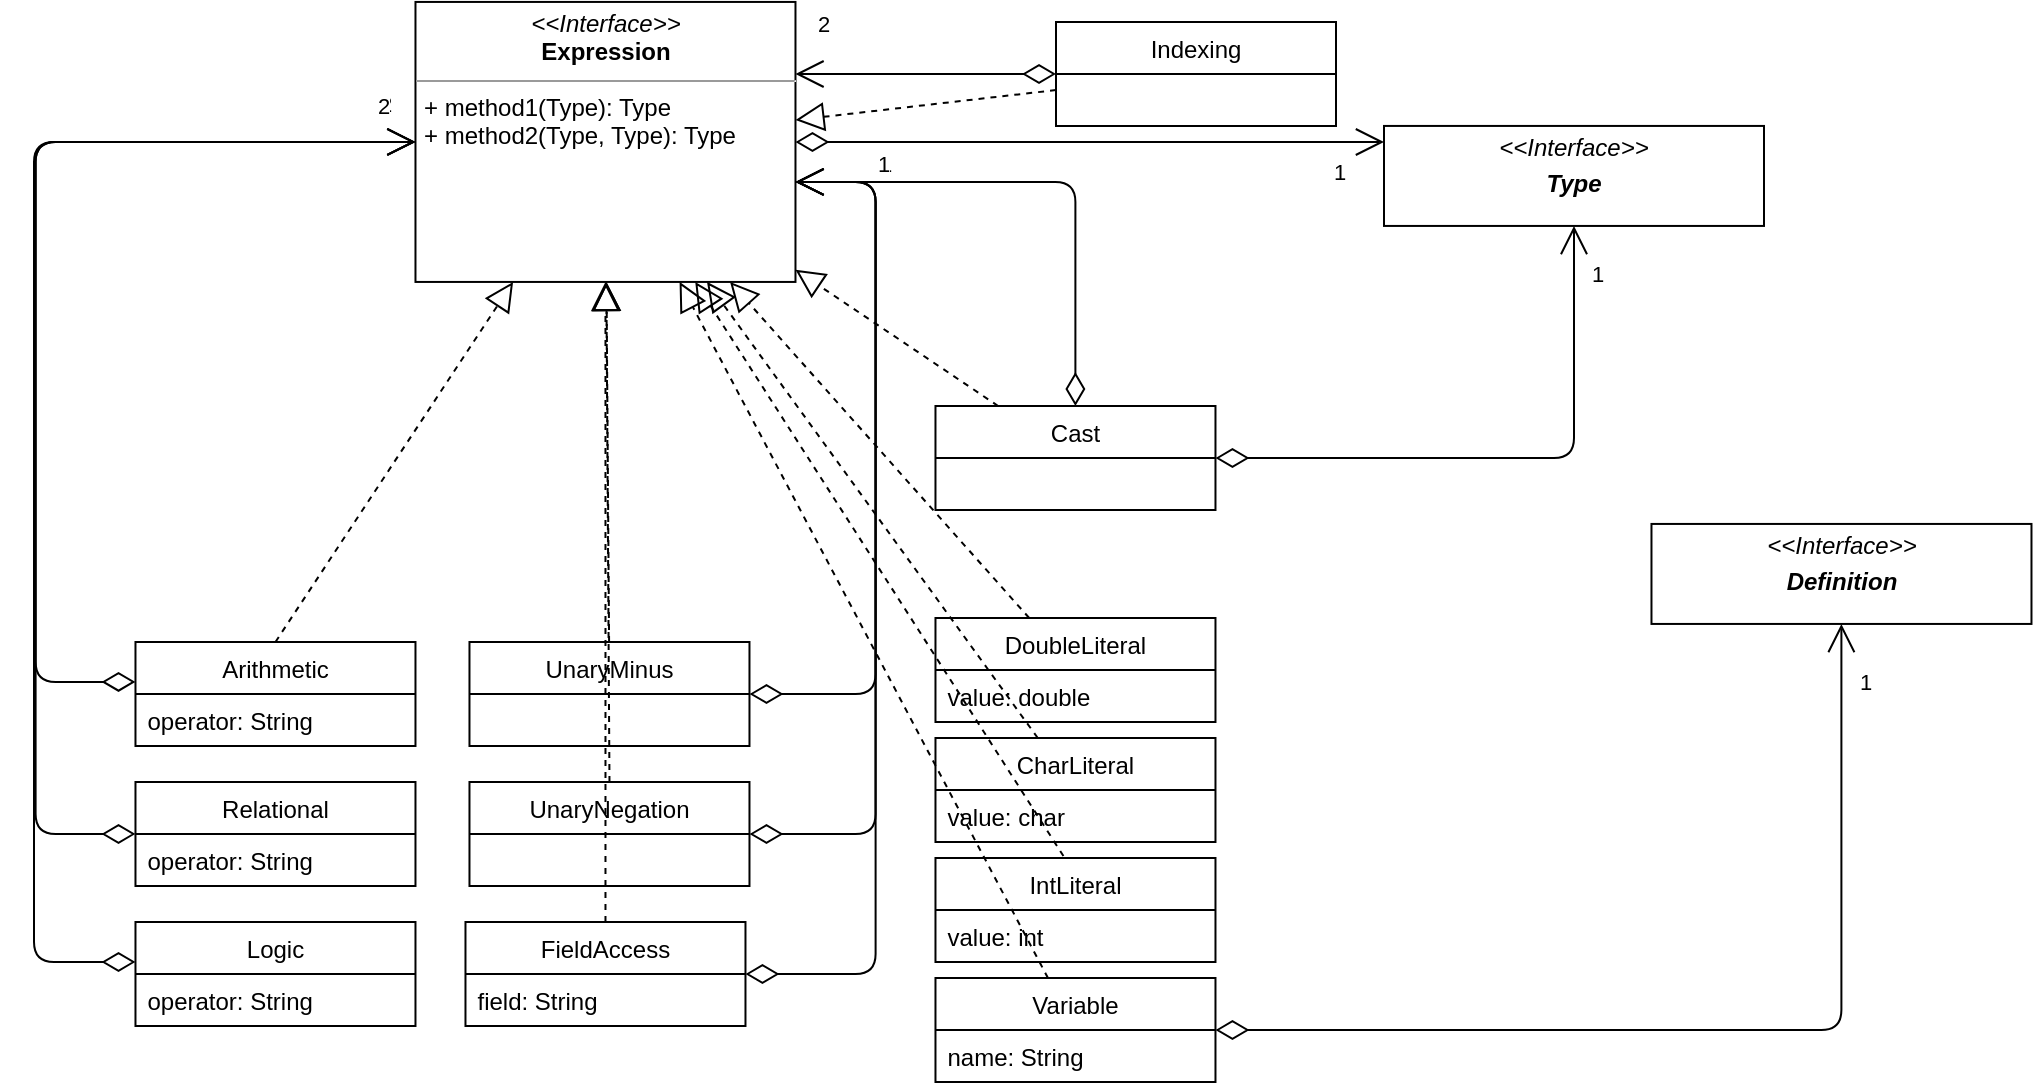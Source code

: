 <mxfile version="12.9.5" type="device" pages="4"><diagram id="1n73ayII2tJXYgmaQytN" name="Page-1"><mxGraphModel dx="1221" dy="-118" grid="0" gridSize="10" guides="1" tooltips="1" connect="1" arrows="1" fold="1" page="0" pageScale="1" pageWidth="827" pageHeight="1169" math="0" shadow="0"><root><mxCell id="0"/><mxCell id="1" parent="0"/><mxCell id="-1VvN_4X65KhrHWr05_3-26" value="Indexing" style="swimlane;fontStyle=0;childLayout=stackLayout;horizontal=1;startSize=26;fillColor=none;horizontalStack=0;resizeParent=1;resizeParentMax=0;resizeLast=0;collapsible=1;marginBottom=0;" vertex="1" parent="1"><mxGeometry x="661.0" y="811.971" width="140" height="52" as="geometry"><mxRectangle x="120" y="100" width="90" height="26" as="alternateBounds"/></mxGeometry></mxCell><mxCell id="-1VvN_4X65KhrHWr05_3-13" value="Cast" style="swimlane;fontStyle=0;childLayout=stackLayout;horizontal=1;startSize=26;fillColor=none;horizontalStack=0;resizeParent=1;resizeParentMax=0;resizeLast=0;collapsible=1;marginBottom=0;" vertex="1" parent="1"><mxGeometry x="600.74" y="1004.001" width="140" height="52" as="geometry"><mxRectangle x="120" y="100" width="90" height="26" as="alternateBounds"/></mxGeometry></mxCell><mxCell id="-1VvN_4X65KhrHWr05_3-20" value="DoubleLiteral" style="swimlane;fontStyle=0;childLayout=stackLayout;horizontal=1;startSize=26;fillColor=none;horizontalStack=0;resizeParent=1;resizeParentMax=0;resizeLast=0;collapsible=1;marginBottom=0;" vertex="1" parent="1"><mxGeometry x="600.74" y="1110.001" width="140" height="52" as="geometry"/></mxCell><mxCell id="-1VvN_4X65KhrHWr05_3-21" value="value: double" style="text;strokeColor=none;fillColor=none;align=left;verticalAlign=top;spacingLeft=4;spacingRight=4;overflow=hidden;rotatable=0;points=[[0,0.5],[1,0.5]];portConstraint=eastwest;" vertex="1" parent="-1VvN_4X65KhrHWr05_3-20"><mxGeometry y="26" width="140" height="26" as="geometry"/></mxCell><mxCell id="uqveRSak0AedfDA8oSYe-1" value="Logic" style="swimlane;fontStyle=0;childLayout=stackLayout;horizontal=1;startSize=26;fillColor=none;horizontalStack=0;resizeParent=1;resizeParentMax=0;resizeLast=0;collapsible=1;marginBottom=0;" vertex="1" parent="1"><mxGeometry x="200.74" y="1261.971" width="140" height="52" as="geometry"/></mxCell><mxCell id="uqveRSak0AedfDA8oSYe-2" value="operator: String" style="text;strokeColor=none;fillColor=none;align=left;verticalAlign=top;spacingLeft=4;spacingRight=4;overflow=hidden;rotatable=0;points=[[0,0.5],[1,0.5]];portConstraint=eastwest;" vertex="1" parent="uqveRSak0AedfDA8oSYe-1"><mxGeometry y="26" width="140" height="26" as="geometry"/></mxCell><mxCell id="-1VvN_4X65KhrHWr05_3-18" value="CharLiteral" style="swimlane;fontStyle=0;childLayout=stackLayout;horizontal=1;startSize=26;fillColor=none;horizontalStack=0;resizeParent=1;resizeParentMax=0;resizeLast=0;collapsible=1;marginBottom=0;" vertex="1" parent="1"><mxGeometry x="600.74" y="1170.001" width="140" height="52" as="geometry"/></mxCell><mxCell id="-1VvN_4X65KhrHWr05_3-19" value="value: char" style="text;strokeColor=none;fillColor=none;align=left;verticalAlign=top;spacingLeft=4;spacingRight=4;overflow=hidden;rotatable=0;points=[[0,0.5],[1,0.5]];portConstraint=eastwest;" vertex="1" parent="-1VvN_4X65KhrHWr05_3-18"><mxGeometry y="26" width="140" height="26" as="geometry"/></mxCell><mxCell id="-1VvN_4X65KhrHWr05_3-4" value="Variable" style="swimlane;fontStyle=0;childLayout=stackLayout;horizontal=1;startSize=26;fillColor=none;horizontalStack=0;resizeParent=1;resizeParentMax=0;resizeLast=0;collapsible=1;marginBottom=0;" vertex="1" parent="1"><mxGeometry x="600.74" y="1290.001" width="140" height="52" as="geometry"/></mxCell><mxCell id="-1VvN_4X65KhrHWr05_3-5" value="name: String" style="text;strokeColor=none;fillColor=none;align=left;verticalAlign=top;spacingLeft=4;spacingRight=4;overflow=hidden;rotatable=0;points=[[0,0.5],[1,0.5]];portConstraint=eastwest;" vertex="1" parent="-1VvN_4X65KhrHWr05_3-4"><mxGeometry y="26" width="140" height="26" as="geometry"/></mxCell><mxCell id="-1VvN_4X65KhrHWr05_3-2" value="IntLiteral" style="swimlane;fontStyle=0;childLayout=stackLayout;horizontal=1;startSize=26;fillColor=none;horizontalStack=0;resizeParent=1;resizeParentMax=0;resizeLast=0;collapsible=1;marginBottom=0;" vertex="1" parent="1"><mxGeometry x="600.74" y="1230.001" width="140" height="52" as="geometry"/></mxCell><mxCell id="-1VvN_4X65KhrHWr05_3-3" value="value: int" style="text;strokeColor=none;fillColor=none;align=left;verticalAlign=top;spacingLeft=4;spacingRight=4;overflow=hidden;rotatable=0;points=[[0,0.5],[1,0.5]];portConstraint=eastwest;" vertex="1" parent="-1VvN_4X65KhrHWr05_3-2"><mxGeometry y="26" width="140" height="26" as="geometry"/></mxCell><mxCell id="-1VvN_4X65KhrHWr05_3-1" value="UnaryMinus" style="swimlane;fontStyle=0;childLayout=stackLayout;horizontal=1;startSize=26;fillColor=none;horizontalStack=0;resizeParent=1;resizeParentMax=0;resizeLast=0;collapsible=1;marginBottom=0;" vertex="1" parent="1"><mxGeometry x="367.74" y="1121.971" width="140" height="52" as="geometry"><mxRectangle x="120" y="100" width="90" height="26" as="alternateBounds"/></mxGeometry></mxCell><mxCell id="-1VvN_4X65KhrHWr05_3-6" value="Arithmetic" style="swimlane;fontStyle=0;childLayout=stackLayout;horizontal=1;startSize=26;fillColor=none;horizontalStack=0;resizeParent=1;resizeParentMax=0;resizeLast=0;collapsible=1;marginBottom=0;" vertex="1" parent="1"><mxGeometry x="200.74" y="1121.971" width="140" height="52" as="geometry"/></mxCell><mxCell id="-1VvN_4X65KhrHWr05_3-7" value="operator: String" style="text;strokeColor=none;fillColor=none;align=left;verticalAlign=top;spacingLeft=4;spacingRight=4;overflow=hidden;rotatable=0;points=[[0,0.5],[1,0.5]];portConstraint=eastwest;" vertex="1" parent="-1VvN_4X65KhrHWr05_3-6"><mxGeometry y="26" width="140" height="26" as="geometry"/></mxCell><mxCell id="-1VvN_4X65KhrHWr05_3-8" value="&lt;p style=&quot;margin: 0px ; margin-top: 4px ; text-align: center&quot;&gt;&lt;i&gt;&amp;lt;&amp;lt;Interface&amp;gt;&amp;gt;&lt;/i&gt;&lt;br&gt;&lt;b&gt;Expression&lt;/b&gt;&lt;/p&gt;&lt;hr size=&quot;1&quot;&gt;&lt;p style=&quot;margin: 0px ; margin-left: 4px&quot;&gt;+ method1(Type): Type&lt;br&gt;+ method2(Type, Type): Type&lt;/p&gt;" style="verticalAlign=top;align=left;overflow=fill;fontSize=12;fontFamily=Helvetica;html=1;" vertex="1" parent="1"><mxGeometry x="340.74" y="801.971" width="190" height="140" as="geometry"/></mxCell><mxCell id="-1VvN_4X65KhrHWr05_3-9" value="" style="endArrow=block;dashed=1;endFill=0;endSize=12;html=1;exitX=0.5;exitY=0;exitDx=0;exitDy=0;" edge="1" parent="1" source="-1VvN_4X65KhrHWr05_3-6" target="-1VvN_4X65KhrHWr05_3-8"><mxGeometry width="160" relative="1" as="geometry"><mxPoint x="340.74" y="1231.971" as="sourcePoint"/><mxPoint x="500.74" y="1231.971" as="targetPoint"/></mxGeometry></mxCell><mxCell id="-1VvN_4X65KhrHWr05_3-10" value="" style="endArrow=block;dashed=1;endFill=0;endSize=12;html=1;exitX=0.457;exitY=-0.019;exitDx=0;exitDy=0;exitPerimeter=0;" edge="1" parent="1" source="-1VvN_4X65KhrHWr05_3-2" target="-1VvN_4X65KhrHWr05_3-8"><mxGeometry width="160" relative="1" as="geometry"><mxPoint x="760.74" y="1023.121" as="sourcePoint"/><mxPoint x="619.604" y="1073.971" as="targetPoint"/></mxGeometry></mxCell><mxCell id="-1VvN_4X65KhrHWr05_3-11" value="" style="endArrow=block;dashed=1;endFill=0;endSize=12;html=1;" edge="1" parent="1" source="-1VvN_4X65KhrHWr05_3-4" target="-1VvN_4X65KhrHWr05_3-8"><mxGeometry width="160" relative="1" as="geometry"><mxPoint x="370.74" y="1321.971" as="sourcePoint"/><mxPoint x="629.604" y="1083.971" as="targetPoint"/></mxGeometry></mxCell><mxCell id="-1VvN_4X65KhrHWr05_3-12" value="" style="endArrow=block;dashed=1;endFill=0;endSize=12;html=1;" edge="1" parent="1" source="-1VvN_4X65KhrHWr05_3-1" target="-1VvN_4X65KhrHWr05_3-8"><mxGeometry width="160" relative="1" as="geometry"><mxPoint x="720.74" y="1161.971" as="sourcePoint"/><mxPoint x="639.604" y="1093.971" as="targetPoint"/></mxGeometry></mxCell><mxCell id="-1VvN_4X65KhrHWr05_3-14" value="UnaryNegation" style="swimlane;fontStyle=0;childLayout=stackLayout;horizontal=1;startSize=26;fillColor=none;horizontalStack=0;resizeParent=1;resizeParentMax=0;resizeLast=0;collapsible=1;marginBottom=0;" vertex="1" parent="1"><mxGeometry x="367.74" y="1191.971" width="140" height="52" as="geometry"><mxRectangle x="120" y="100" width="90" height="26" as="alternateBounds"/></mxGeometry></mxCell><mxCell id="-1VvN_4X65KhrHWr05_3-15" value="" style="endArrow=block;dashed=1;endFill=0;endSize=12;html=1;exitX=0.5;exitY=0;exitDx=0;exitDy=0;" edge="1" parent="1" source="-1VvN_4X65KhrHWr05_3-14" target="-1VvN_4X65KhrHWr05_3-8"><mxGeometry width="160" relative="1" as="geometry"><mxPoint x="446.61" y="1131.971" as="sourcePoint"/><mxPoint x="438.783" y="951.971" as="targetPoint"/></mxGeometry></mxCell><mxCell id="-1VvN_4X65KhrHWr05_3-16" value="&lt;p style=&quot;margin: 0px ; margin-top: 4px ; text-align: center&quot;&gt;&lt;i&gt;&amp;lt;&amp;lt;Interface&amp;gt;&amp;gt;&lt;/i&gt;&lt;/p&gt;&lt;p style=&quot;margin: 0px ; margin-top: 4px ; text-align: center&quot;&gt;&lt;i&gt;&lt;b&gt;Type&lt;/b&gt;&lt;/i&gt;&lt;br&gt;&lt;/p&gt;&lt;p style=&quot;margin: 0px ; margin-left: 4px&quot;&gt;&lt;/p&gt;" style="verticalAlign=top;align=left;overflow=fill;fontSize=12;fontFamily=Helvetica;html=1;" vertex="1" parent="1"><mxGeometry x="825.0" y="863.971" width="190" height="50" as="geometry"/></mxCell><mxCell id="-1VvN_4X65KhrHWr05_3-17" value="" style="endArrow=block;dashed=1;endFill=0;endSize=12;html=1;" edge="1" parent="1" source="-1VvN_4X65KhrHWr05_3-13" target="-1VvN_4X65KhrHWr05_3-8"><mxGeometry width="160" relative="1" as="geometry"><mxPoint x="657.66" y="1131.971" as="sourcePoint"/><mxPoint x="497.878" y="951.971" as="targetPoint"/></mxGeometry></mxCell><mxCell id="-1VvN_4X65KhrHWr05_3-22" value="" style="endArrow=block;dashed=1;endFill=0;endSize=12;html=1;" edge="1" parent="1" source="-1VvN_4X65KhrHWr05_3-20" target="-1VvN_4X65KhrHWr05_3-8"><mxGeometry width="160" relative="1" as="geometry"><mxPoint x="722.92" y="931.473" as="sourcePoint"/><mxPoint x="578.742" y="812.461" as="targetPoint"/></mxGeometry></mxCell><mxCell id="-1VvN_4X65KhrHWr05_3-23" value="" style="endArrow=block;dashed=1;endFill=0;endSize=12;html=1;" edge="1" parent="1" source="-1VvN_4X65KhrHWr05_3-18" target="-1VvN_4X65KhrHWr05_3-8"><mxGeometry width="160" relative="1" as="geometry"><mxPoint x="684.72" y="1080.983" as="sourcePoint"/><mxPoint x="540.542" y="961.971" as="targetPoint"/></mxGeometry></mxCell><mxCell id="-1VvN_4X65KhrHWr05_3-24" value="Relational" style="swimlane;fontStyle=0;childLayout=stackLayout;horizontal=1;startSize=26;fillColor=none;horizontalStack=0;resizeParent=1;resizeParentMax=0;resizeLast=0;collapsible=1;marginBottom=0;" vertex="1" parent="1"><mxGeometry x="200.74" y="1191.971" width="140" height="52" as="geometry"/></mxCell><mxCell id="-1VvN_4X65KhrHWr05_3-25" value="operator: String" style="text;strokeColor=none;fillColor=none;align=left;verticalAlign=top;spacingLeft=4;spacingRight=4;overflow=hidden;rotatable=0;points=[[0,0.5],[1,0.5]];portConstraint=eastwest;" vertex="1" parent="-1VvN_4X65KhrHWr05_3-24"><mxGeometry y="26" width="140" height="26" as="geometry"/></mxCell><mxCell id="-1VvN_4X65KhrHWr05_3-27" value="" style="endArrow=block;dashed=1;endFill=0;endSize=12;html=1;" edge="1" parent="1" source="-1VvN_4X65KhrHWr05_3-26" target="-1VvN_4X65KhrHWr05_3-8"><mxGeometry width="160" relative="1" as="geometry"><mxPoint x="617.094" y="951.971" as="sourcePoint"/><mxPoint x="540.74" y="920.78" as="targetPoint"/></mxGeometry></mxCell><mxCell id="-1VvN_4X65KhrHWr05_3-28" value="FieldAccess" style="swimlane;fontStyle=0;childLayout=stackLayout;horizontal=1;startSize=26;fillColor=none;horizontalStack=0;resizeParent=1;resizeParentMax=0;resizeLast=0;collapsible=1;marginBottom=0;" vertex="1" parent="1"><mxGeometry x="365.74" y="1261.971" width="140" height="52" as="geometry"><mxRectangle x="120" y="100" width="90" height="26" as="alternateBounds"/></mxGeometry></mxCell><mxCell id="-1VvN_4X65KhrHWr05_3-29" value="field: String" style="text;strokeColor=none;fillColor=none;align=left;verticalAlign=top;spacingLeft=4;spacingRight=4;overflow=hidden;rotatable=0;points=[[0,0.5],[1,0.5]];portConstraint=eastwest;" vertex="1" parent="-1VvN_4X65KhrHWr05_3-28"><mxGeometry y="26" width="140" height="26" as="geometry"/></mxCell><mxCell id="-1VvN_4X65KhrHWr05_3-30" value="" style="endArrow=block;dashed=1;endFill=0;endSize=12;html=1;" edge="1" parent="1" source="-1VvN_4X65KhrHWr05_3-28" target="-1VvN_4X65KhrHWr05_3-8"><mxGeometry width="160" relative="1" as="geometry"><mxPoint x="447.74" y="1201.971" as="sourcePoint"/><mxPoint x="446.177" y="951.971" as="targetPoint"/></mxGeometry></mxCell><mxCell id="-1VvN_4X65KhrHWr05_3-31" value="1" style="endArrow=open;html=1;endSize=12;startArrow=diamondThin;startSize=14;startFill=0;edgeStyle=orthogonalEdgeStyle;align=left;verticalAlign=bottom;" edge="1" parent="1" source="-1VvN_4X65KhrHWr05_3-13" target="-1VvN_4X65KhrHWr05_3-16"><mxGeometry x="0.776" y="-7" relative="1" as="geometry"><mxPoint x="783.74" y="1447.471" as="sourcePoint"/><mxPoint x="943.74" y="1447.471" as="targetPoint"/><mxPoint as="offset"/></mxGeometry></mxCell><mxCell id="-1VvN_4X65KhrHWr05_3-32" value="2" style="endArrow=open;html=1;endSize=12;startArrow=diamondThin;startSize=14;startFill=0;edgeStyle=orthogonalEdgeStyle;align=left;verticalAlign=bottom;" edge="1" parent="1" source="-1VvN_4X65KhrHWr05_3-24" target="-1VvN_4X65KhrHWr05_3-8"><mxGeometry x="0.932" y="10" relative="1" as="geometry"><mxPoint x="180.8" y="1351.971" as="sourcePoint"/><mxPoint x="340.8" y="1351.971" as="targetPoint"/><mxPoint as="offset"/><Array as="points"><mxPoint x="150.8" y="1217.971"/><mxPoint x="150.8" y="871.971"/></Array></mxGeometry></mxCell><mxCell id="-1VvN_4X65KhrHWr05_3-33" value="2" style="endArrow=open;html=1;endSize=12;startArrow=diamondThin;startSize=14;startFill=0;edgeStyle=orthogonalEdgeStyle;align=left;verticalAlign=bottom;" edge="1" parent="1" source="-1VvN_4X65KhrHWr05_3-6" target="-1VvN_4X65KhrHWr05_3-8"><mxGeometry x="0.919" y="10" relative="1" as="geometry"><mxPoint x="210.74" y="1227.971" as="sourcePoint"/><mxPoint x="350.74" y="881.971" as="targetPoint"/><mxPoint as="offset"/><Array as="points"><mxPoint x="150.8" y="1141.971"/><mxPoint x="150.8" y="871.971"/></Array></mxGeometry></mxCell><mxCell id="-1VvN_4X65KhrHWr05_3-34" value="1" style="endArrow=open;html=1;endSize=12;startArrow=diamondThin;startSize=14;startFill=0;edgeStyle=orthogonalEdgeStyle;align=left;verticalAlign=bottom;" edge="1" parent="1" source="-1VvN_4X65KhrHWr05_3-1" target="-1VvN_4X65KhrHWr05_3-8"><mxGeometry x="0.777" relative="1" as="geometry"><mxPoint x="180.8" y="1351.971" as="sourcePoint"/><mxPoint x="340.8" y="1351.971" as="targetPoint"/><mxPoint as="offset"/><Array as="points"><mxPoint x="570.8" y="1147.971"/><mxPoint x="570.8" y="891.971"/></Array></mxGeometry></mxCell><mxCell id="-1VvN_4X65KhrHWr05_3-35" value="1" style="endArrow=open;html=1;endSize=12;startArrow=diamondThin;startSize=14;startFill=0;edgeStyle=orthogonalEdgeStyle;align=left;verticalAlign=bottom;" edge="1" parent="1" source="-1VvN_4X65KhrHWr05_3-14" target="-1VvN_4X65KhrHWr05_3-8"><mxGeometry x="0.813" relative="1" as="geometry"><mxPoint x="517.74" y="1157.971" as="sourcePoint"/><mxPoint x="540.74" y="901.971" as="targetPoint"/><mxPoint as="offset"/><Array as="points"><mxPoint x="570.8" y="1217.971"/><mxPoint x="570.8" y="891.971"/></Array></mxGeometry></mxCell><mxCell id="-1VvN_4X65KhrHWr05_3-36" value="1" style="endArrow=open;html=1;endSize=12;startArrow=diamondThin;startSize=14;startFill=0;edgeStyle=orthogonalEdgeStyle;align=left;verticalAlign=bottom;" edge="1" parent="1" source="-1VvN_4X65KhrHWr05_3-28" target="-1VvN_4X65KhrHWr05_3-8"><mxGeometry x="0.84" relative="1" as="geometry"><mxPoint x="517.74" y="1227.971" as="sourcePoint"/><mxPoint x="540.74" y="901.971" as="targetPoint"/><mxPoint as="offset"/><Array as="points"><mxPoint x="570.8" y="1287.971"/><mxPoint x="570.8" y="891.971"/></Array></mxGeometry></mxCell><mxCell id="-1VvN_4X65KhrHWr05_3-37" value="2" style="endArrow=open;html=1;endSize=12;startArrow=diamondThin;startSize=14;startFill=0;edgeStyle=orthogonalEdgeStyle;align=left;verticalAlign=bottom;" edge="1" parent="1" source="-1VvN_4X65KhrHWr05_3-26" target="-1VvN_4X65KhrHWr05_3-8"><mxGeometry x="0.866" y="-16" relative="1" as="geometry"><mxPoint x="240.8" y="1311.971" as="sourcePoint"/><mxPoint x="340.8" y="1351.971" as="targetPoint"/><mxPoint as="offset"/><Array as="points"><mxPoint x="570.8" y="837.971"/><mxPoint x="570.8" y="837.971"/></Array></mxGeometry></mxCell><mxCell id="-1VvN_4X65KhrHWr05_3-38" value="1" style="endArrow=open;html=1;endSize=12;startArrow=diamondThin;startSize=14;startFill=0;edgeStyle=orthogonalEdgeStyle;align=left;verticalAlign=bottom;" edge="1" parent="1" source="-1VvN_4X65KhrHWr05_3-13" target="-1VvN_4X65KhrHWr05_3-8"><mxGeometry x="0.688" relative="1" as="geometry"><mxPoint x="515.74" y="1297.971" as="sourcePoint"/><mxPoint x="540.74" y="901.971" as="targetPoint"/><mxPoint as="offset"/><Array as="points"><mxPoint x="671" y="892"/></Array></mxGeometry></mxCell><mxCell id="-1VvN_4X65KhrHWr05_3-39" value="&lt;p style=&quot;margin: 0px ; margin-top: 4px ; text-align: center&quot;&gt;&lt;i&gt;&amp;lt;&amp;lt;Interface&amp;gt;&amp;gt;&lt;/i&gt;&lt;/p&gt;&lt;p style=&quot;margin: 0px ; margin-top: 4px ; text-align: center&quot;&gt;&lt;i&gt;&lt;b&gt;Definition&lt;/b&gt;&lt;/i&gt;&lt;br&gt;&lt;/p&gt;&lt;p style=&quot;margin: 0px ; margin-left: 4px&quot;&gt;&lt;/p&gt;" style="verticalAlign=top;align=left;overflow=fill;fontSize=12;fontFamily=Helvetica;html=1;" vertex="1" parent="1"><mxGeometry x="958.74" y="1062.971" width="190" height="50" as="geometry"/></mxCell><mxCell id="-1VvN_4X65KhrHWr05_3-40" value="1" style="endArrow=open;html=1;endSize=12;startArrow=diamondThin;startSize=14;startFill=0;edgeStyle=orthogonalEdgeStyle;align=left;verticalAlign=bottom;" edge="1" parent="1" source="-1VvN_4X65KhrHWr05_3-4" target="-1VvN_4X65KhrHWr05_3-39"><mxGeometry x="0.799" y="16" relative="1" as="geometry"><mxPoint x="778.74" y="1177.971" as="sourcePoint"/><mxPoint x="901.7" y="1121.971" as="targetPoint"/><mxPoint x="23" y="-14" as="offset"/></mxGeometry></mxCell><mxCell id="ZIFptjgZTPRFP2kNOqHQ-1" value="1" style="endArrow=open;html=1;endSize=12;startArrow=diamondThin;startSize=14;startFill=0;edgeStyle=orthogonalEdgeStyle;align=left;verticalAlign=bottom;" edge="1" parent="1" source="-1VvN_4X65KhrHWr05_3-8" target="-1VvN_4X65KhrHWr05_3-16"><mxGeometry x="0.817" y="-24" relative="1" as="geometry"><mxPoint x="600.74" y="968" as="sourcePoint"/><mxPoint x="792.059" y="875.001" as="targetPoint"/><mxPoint as="offset"/><Array as="points"><mxPoint x="709" y="872"/><mxPoint x="709" y="872"/></Array></mxGeometry></mxCell><mxCell id="uqveRSak0AedfDA8oSYe-3" value="2" style="endArrow=open;html=1;endSize=12;startArrow=diamondThin;startSize=14;startFill=0;edgeStyle=orthogonalEdgeStyle;align=left;verticalAlign=bottom;" edge="1" parent="1" source="uqveRSak0AedfDA8oSYe-1" target="-1VvN_4X65KhrHWr05_3-8"><mxGeometry x="0.936" y="9" relative="1" as="geometry"><mxPoint x="176.98" y="1282" as="sourcePoint"/><mxPoint x="316.98" y="936" as="targetPoint"/><mxPoint as="offset"/><Array as="points"><mxPoint x="150" y="1282"/><mxPoint x="150" y="872"/></Array></mxGeometry></mxCell></root></mxGraphModel></diagram><diagram name="Page-2" id="aX8_p6S-4vf0xTtyt8qS"><mxGraphModel dx="1483" dy="829" grid="0" gridSize="10" guides="1" tooltips="1" connect="1" arrows="1" fold="1" page="0" pageScale="1" pageWidth="827" pageHeight="1169" math="0" shadow="0"><root><mxCell id="PjNAHWErL7BD7QIuxWwd-0"/><mxCell id="PjNAHWErL7BD7QIuxWwd-1" parent="PjNAHWErL7BD7QIuxWwd-0"/><mxCell id="PjNAHWErL7BD7QIuxWwd-2" value="Program" style="swimlane;fontStyle=0;childLayout=stackLayout;horizontal=1;startSize=26;fillColor=none;horizontalStack=0;resizeParent=1;resizeParentMax=0;resizeLast=0;collapsible=1;marginBottom=0;" parent="PjNAHWErL7BD7QIuxWwd-1" vertex="1"><mxGeometry x="280" y="190" width="140" height="52" as="geometry"/></mxCell><mxCell id="PjNAHWErL7BD7QIuxWwd-3" value="&lt;p style=&quot;margin: 0px ; margin-top: 4px ; text-align: center&quot;&gt;&lt;i&gt;&amp;lt;&amp;lt;Interface&amp;gt;&amp;gt;&lt;/i&gt;&lt;br&gt;&lt;b&gt;ASTNode&lt;/b&gt;&lt;/p&gt;&lt;hr size=&quot;1&quot;&gt;&lt;p style=&quot;margin: 0px ; margin-left: 4px&quot;&gt;getLine(): int&lt;br&gt;getColumn(): int&lt;/p&gt;" style="verticalAlign=top;align=left;overflow=fill;fontSize=12;fontFamily=Helvetica;html=1;" parent="PjNAHWErL7BD7QIuxWwd-1" vertex="1"><mxGeometry x="80" y="10" width="190" height="80" as="geometry"/></mxCell><mxCell id="PjNAHWErL7BD7QIuxWwd-4" value="" style="endArrow=block;endSize=16;endFill=0;html=1;exitX=0.5;exitY=0;exitDx=0;exitDy=0;entryX=1;entryY=0.5;entryDx=0;entryDy=0;" parent="PjNAHWErL7BD7QIuxWwd-1" source="PjNAHWErL7BD7QIuxWwd-2" target="PjNAHWErL7BD7QIuxWwd-3" edge="1"><mxGeometry x="0.258" y="-92" width="160" relative="1" as="geometry"><mxPoint x="360" y="50" as="sourcePoint"/><mxPoint x="520" y="50" as="targetPoint"/><Array as="points"><mxPoint x="350" y="50"/></Array><mxPoint as="offset"/></mxGeometry></mxCell><mxCell id="PjNAHWErL7BD7QIuxWwd-5" value="&lt;p style=&quot;margin: 0px ; margin-top: 4px ; text-align: center&quot;&gt;&lt;i&gt;&amp;lt;&amp;lt;Interface&amp;gt;&amp;gt;&lt;/i&gt;&lt;br&gt;&lt;b&gt;Definition&lt;/b&gt;&lt;/p&gt;&lt;p style=&quot;margin: 4px 0px 0px&quot;&gt;&lt;span&gt;&lt;br&gt;&lt;/span&gt;&lt;/p&gt;&lt;p style=&quot;margin: 4px 0px 0px&quot;&gt;&lt;span&gt;&amp;nbsp;+&amp;nbsp;&lt;/span&gt;getName(): String&lt;br&gt;&lt;/p&gt;&amp;nbsp;+ getScope(): int" style="verticalAlign=top;align=left;overflow=fill;fontSize=12;fontFamily=Helvetica;html=1;" parent="PjNAHWErL7BD7QIuxWwd-1" vertex="1"><mxGeometry x="510" y="50" width="190" height="100" as="geometry"/></mxCell><mxCell id="PjNAHWErL7BD7QIuxWwd-6" value="" style="endArrow=block;endSize=16;endFill=0;html=1;exitX=0.5;exitY=0;exitDx=0;exitDy=0;" parent="PjNAHWErL7BD7QIuxWwd-1" source="PjNAHWErL7BD7QIuxWwd-5" edge="1"><mxGeometry x="0.258" y="-92" width="160" relative="1" as="geometry"><mxPoint x="460" y="94" as="sourcePoint"/><mxPoint x="270" y="50" as="targetPoint"/><Array as="points"/><mxPoint as="offset"/></mxGeometry></mxCell><mxCell id="PjNAHWErL7BD7QIuxWwd-7" value="VarDefinition" style="swimlane;fontStyle=0;childLayout=stackLayout;horizontal=1;startSize=26;fillColor=none;horizontalStack=0;resizeParent=1;resizeParentMax=0;resizeLast=0;collapsible=1;marginBottom=0;" parent="PjNAHWErL7BD7QIuxWwd-1" vertex="1"><mxGeometry x="450" y="500" width="140" height="44" as="geometry"/></mxCell><mxCell id="rOxXQnpWucArHZHIF2mF-0" value="&lt;span style=&quot;text-align: left&quot;&gt;offset: int&lt;/span&gt;" style="text;html=1;align=center;verticalAlign=middle;resizable=0;points=[];autosize=1;" vertex="1" parent="PjNAHWErL7BD7QIuxWwd-7"><mxGeometry y="26" width="140" height="18" as="geometry"/></mxCell><mxCell id="PjNAHWErL7BD7QIuxWwd-8" value="FuncDefinition" style="swimlane;fontStyle=0;childLayout=stackLayout;horizontal=1;startSize=26;fillColor=none;horizontalStack=0;resizeParent=1;resizeParentMax=0;resizeLast=0;collapsible=1;marginBottom=0;" parent="PjNAHWErL7BD7QIuxWwd-1" vertex="1"><mxGeometry x="810" y="390" width="140" height="52" as="geometry"/></mxCell><mxCell id="PjNAHWErL7BD7QIuxWwd-9" value="" style="endArrow=block;dashed=1;endFill=0;endSize=12;html=1;exitX=0.5;exitY=0;exitDx=0;exitDy=0;entryX=0.75;entryY=1;entryDx=0;entryDy=0;" parent="PjNAHWErL7BD7QIuxWwd-1" source="PjNAHWErL7BD7QIuxWwd-8" target="PjNAHWErL7BD7QIuxWwd-5" edge="1"><mxGeometry width="160" relative="1" as="geometry"><mxPoint x="540" y="280" as="sourcePoint"/><mxPoint x="610" y="90" as="targetPoint"/><Array as="points"/></mxGeometry></mxCell><mxCell id="PjNAHWErL7BD7QIuxWwd-10" value="" style="line;strokeWidth=1;fillColor=none;align=left;verticalAlign=middle;spacingTop=-1;spacingLeft=3;spacingRight=3;rotatable=0;labelPosition=right;points=[];portConstraint=eastwest;" parent="PjNAHWErL7BD7QIuxWwd-1" vertex="1"><mxGeometry x="510" y="90" width="190" height="8" as="geometry"/></mxCell><mxCell id="PjNAHWErL7BD7QIuxWwd-12" value="&lt;p style=&quot;margin: 0px ; margin-top: 4px ; text-align: center&quot;&gt;&lt;i&gt;&amp;lt;&amp;lt;Interface&amp;gt;&amp;gt;&lt;/i&gt;&lt;br&gt;&lt;b&gt;Type&lt;/b&gt;&lt;/p&gt;" style="verticalAlign=top;align=left;overflow=fill;fontSize=12;fontFamily=Helvetica;html=1;" parent="PjNAHWErL7BD7QIuxWwd-1" vertex="1"><mxGeometry x="20" y="210" width="190" height="40" as="geometry"/></mxCell><mxCell id="PjNAHWErL7BD7QIuxWwd-13" value="&lt;p style=&quot;margin: 0px ; margin-top: 4px ; text-align: center&quot;&gt;&lt;i&gt;&amp;lt;&amp;lt;Interface&amp;gt;&amp;gt;&lt;/i&gt;&lt;br&gt;&lt;b&gt;Statement&lt;/b&gt;&lt;/p&gt;&lt;hr size=&quot;1&quot;&gt;&lt;p style=&quot;margin: 0px ; margin-left: 4px&quot;&gt;&lt;br&gt;&lt;/p&gt;" style="verticalAlign=top;align=left;overflow=fill;fontSize=12;fontFamily=Helvetica;html=1;" parent="PjNAHWErL7BD7QIuxWwd-1" vertex="1"><mxGeometry x="580" y="330" width="190" height="60" as="geometry"/></mxCell><mxCell id="PjNAHWErL7BD7QIuxWwd-14" value="0..*" style="endArrow=open;html=1;endSize=12;startArrow=diamondThin;startSize=14;startFill=0;edgeStyle=orthogonalEdgeStyle;align=left;verticalAlign=bottom;" parent="PjNAHWErL7BD7QIuxWwd-1" source="PjNAHWErL7BD7QIuxWwd-8" target="PjNAHWErL7BD7QIuxWwd-13" edge="1"><mxGeometry x="0.611" relative="1" as="geometry"><mxPoint x="430" y="410" as="sourcePoint"/><mxPoint x="590" y="410" as="targetPoint"/><mxPoint x="1" as="offset"/><Array as="points"><mxPoint x="675" y="416"/></Array></mxGeometry></mxCell><mxCell id="PjNAHWErL7BD7QIuxWwd-15" value="" style="endArrow=block;endSize=16;endFill=0;html=1;" parent="PjNAHWErL7BD7QIuxWwd-1" source="PjNAHWErL7BD7QIuxWwd-7" target="PjNAHWErL7BD7QIuxWwd-13" edge="1"><mxGeometry x="-0.086" y="28" width="160" relative="1" as="geometry"><mxPoint x="490" y="390" as="sourcePoint"/><mxPoint x="650" y="390" as="targetPoint"/><mxPoint as="offset"/></mxGeometry></mxCell><mxCell id="PjNAHWErL7BD7QIuxWwd-16" value="" style="endArrow=block;dashed=1;endFill=0;endSize=12;html=1;entryX=0.5;entryY=1;entryDx=0;entryDy=0;" parent="PjNAHWErL7BD7QIuxWwd-1" source="PjNAHWErL7BD7QIuxWwd-7" target="PjNAHWErL7BD7QIuxWwd-5" edge="1"><mxGeometry width="160" relative="1" as="geometry"><mxPoint x="690" y="280" as="sourcePoint"/><mxPoint x="662.5" y="160" as="targetPoint"/><Array as="points"/></mxGeometry></mxCell><mxCell id="PjNAHWErL7BD7QIuxWwd-17" value="1..*" style="endArrow=open;html=1;endSize=12;startArrow=diamondThin;startSize=14;startFill=0;edgeStyle=orthogonalEdgeStyle;align=left;verticalAlign=bottom;" parent="PjNAHWErL7BD7QIuxWwd-1" source="PjNAHWErL7BD7QIuxWwd-2" target="PjNAHWErL7BD7QIuxWwd-5" edge="1"><mxGeometry x="0.611" relative="1" as="geometry"><mxPoint x="405" y="330" as="sourcePoint"/><mxPoint x="270" y="304" as="targetPoint"/><mxPoint x="1" as="offset"/><Array as="points"><mxPoint x="540" y="216"/></Array></mxGeometry></mxCell><mxCell id="PjNAHWErL7BD7QIuxWwd-18" value="1" style="endArrow=open;html=1;endSize=12;startArrow=diamondThin;startSize=14;startFill=0;edgeStyle=orthogonalEdgeStyle;align=left;verticalAlign=bottom;" parent="PjNAHWErL7BD7QIuxWwd-1" source="PjNAHWErL7BD7QIuxWwd-5" target="PjNAHWErL7BD7QIuxWwd-12" edge="1"><mxGeometry x="0.952" y="15" relative="1" as="geometry"><mxPoint x="220" y="354.0" as="sourcePoint"/><mxPoint x="340" y="288" as="targetPoint"/><mxPoint as="offset"/><Array as="points"><mxPoint x="115" y="108"/></Array></mxGeometry></mxCell></root></mxGraphModel></diagram><diagram name="Page-3" id="CTkrF_qrBIowFU60Nrql"><mxGraphModel dx="1038" dy="580" grid="0" gridSize="10" guides="1" tooltips="1" connect="1" arrows="1" fold="1" page="0" pageScale="1" pageWidth="827" pageHeight="1169" math="0" shadow="0"><root><mxCell id="jAzysohy9S9_Q8YfavUD-0"/><mxCell id="jAzysohy9S9_Q8YfavUD-1" parent="jAzysohy9S9_Q8YfavUD-0"/><mxCell id="jAzysohy9S9_Q8YfavUD-2" value="Assignment" style="swimlane;fontStyle=0;childLayout=stackLayout;horizontal=1;startSize=26;fillColor=none;horizontalStack=0;resizeParent=1;resizeParentMax=0;resizeLast=0;collapsible=1;marginBottom=0;" parent="jAzysohy9S9_Q8YfavUD-1" vertex="1"><mxGeometry x="352" y="382" width="140" height="52" as="geometry"/></mxCell><mxCell id="jAzysohy9S9_Q8YfavUD-3" value="&lt;p style=&quot;margin: 0px ; margin-top: 4px ; text-align: center&quot;&gt;&lt;i&gt;&amp;lt;&amp;lt;Interface&amp;gt;&amp;gt;&lt;/i&gt;&lt;br&gt;&lt;b&gt;Expression&lt;/b&gt;&lt;/p&gt;&lt;hr size=&quot;1&quot;&gt;&lt;p style=&quot;margin: 0px ; margin-left: 4px&quot;&gt;&lt;br&gt;&lt;/p&gt;" style="verticalAlign=top;align=left;overflow=fill;fontSize=12;fontFamily=Helvetica;html=1;" parent="jAzysohy9S9_Q8YfavUD-1" vertex="1"><mxGeometry x="637" y="376" width="190" height="64" as="geometry"/></mxCell><mxCell id="jAzysohy9S9_Q8YfavUD-4" value="&lt;p style=&quot;margin: 0px ; margin-top: 4px ; text-align: center&quot;&gt;&lt;i&gt;&amp;lt;&amp;lt;Interface&amp;gt;&amp;gt;&lt;/i&gt;&lt;br&gt;&lt;b&gt;Statement&lt;/b&gt;&lt;/p&gt;&lt;hr size=&quot;1&quot;&gt;&lt;p style=&quot;margin: 0px ; margin-left: 4px&quot;&gt;&lt;br&gt;&lt;/p&gt;" style="verticalAlign=top;align=left;overflow=fill;fontSize=12;fontFamily=Helvetica;html=1;" parent="jAzysohy9S9_Q8YfavUD-1" vertex="1"><mxGeometry x="199" y="260" width="190" height="60" as="geometry"/></mxCell><mxCell id="jAzysohy9S9_Q8YfavUD-5" value="" style="endArrow=block;dashed=1;endFill=0;endSize=12;html=1;" parent="jAzysohy9S9_Q8YfavUD-1" source="jAzysohy9S9_Q8YfavUD-2" target="jAzysohy9S9_Q8YfavUD-4" edge="1"><mxGeometry width="160" relative="1" as="geometry"><mxPoint x="227" y="490" as="sourcePoint"/><mxPoint x="387" y="490" as="targetPoint"/></mxGeometry></mxCell><mxCell id="jAzysohy9S9_Q8YfavUD-6" value="&lt;p style=&quot;margin: 0px ; margin-top: 4px ; text-align: center&quot;&gt;&lt;i&gt;&amp;lt;&amp;lt;Interface&amp;gt;&amp;gt;&lt;/i&gt;&lt;br&gt;&lt;b&gt;ASTNode&lt;/b&gt;&lt;/p&gt;&lt;hr size=&quot;1&quot;&gt;&lt;p style=&quot;margin: 0px ; margin-left: 4px&quot;&gt;getLine(): int&lt;br&gt;getColumn(): int&lt;/p&gt;" style="verticalAlign=top;align=left;overflow=fill;fontSize=12;fontFamily=Helvetica;html=1;" parent="jAzysohy9S9_Q8YfavUD-1" vertex="1"><mxGeometry x="412" y="20" width="190" height="80" as="geometry"/></mxCell><mxCell id="jAzysohy9S9_Q8YfavUD-7" value="" style="endArrow=block;endSize=16;endFill=0;html=1;exitX=0.5;exitY=0;exitDx=0;exitDy=0;entryX=0.5;entryY=1;entryDx=0;entryDy=0;" parent="jAzysohy9S9_Q8YfavUD-1" source="jAzysohy9S9_Q8YfavUD-4" target="jAzysohy9S9_Q8YfavUD-6" edge="1"><mxGeometry x="0.451" y="-73" width="160" relative="1" as="geometry"><mxPoint x="462" y="160" as="sourcePoint"/><mxPoint x="622" y="160" as="targetPoint"/><mxPoint as="offset"/></mxGeometry></mxCell><mxCell id="jAzysohy9S9_Q8YfavUD-8" value="" style="endArrow=block;endSize=16;endFill=0;html=1;exitX=0.5;exitY=0;exitDx=0;exitDy=0;entryX=0.5;entryY=1;entryDx=0;entryDy=0;" parent="jAzysohy9S9_Q8YfavUD-1" source="jAzysohy9S9_Q8YfavUD-3" target="jAzysohy9S9_Q8YfavUD-6" edge="1"><mxGeometry x="0.451" y="-73" width="160" relative="1" as="geometry"><mxPoint x="482" y="280" as="sourcePoint"/><mxPoint x="672" y="120" as="targetPoint"/><mxPoint as="offset"/></mxGeometry></mxCell><mxCell id="jAzysohy9S9_Q8YfavUD-9" value="WhileLoop" style="swimlane;fontStyle=0;childLayout=stackLayout;horizontal=1;startSize=26;fillColor=none;horizontalStack=0;resizeParent=1;resizeParentMax=0;resizeLast=0;collapsible=1;marginBottom=0;" parent="jAzysohy9S9_Q8YfavUD-1" vertex="1"><mxGeometry x="29" y="595" width="140" height="52" as="geometry"/></mxCell><mxCell id="jAzysohy9S9_Q8YfavUD-10" value="IfElse" style="swimlane;fontStyle=0;childLayout=stackLayout;horizontal=1;startSize=26;fillColor=none;horizontalStack=0;resizeParent=1;resizeParentMax=0;resizeLast=0;collapsible=1;marginBottom=0;" parent="jAzysohy9S9_Q8YfavUD-1" vertex="1"><mxGeometry x="199" y="680" width="140" height="52" as="geometry"/></mxCell><mxCell id="jAzysohy9S9_Q8YfavUD-11" value="Return" style="swimlane;fontStyle=0;childLayout=stackLayout;horizontal=1;startSize=26;fillColor=none;horizontalStack=0;resizeParent=1;resizeParentMax=0;resizeLast=0;collapsible=1;marginBottom=0;" parent="jAzysohy9S9_Q8YfavUD-1" vertex="1"><mxGeometry x="352" y="558" width="140" height="52" as="geometry"/></mxCell><mxCell id="jAzysohy9S9_Q8YfavUD-12" value="FunctionInvoke" style="swimlane;fontStyle=0;childLayout=stackLayout;horizontal=1;startSize=26;fillColor=none;horizontalStack=0;resizeParent=1;resizeParentMax=0;resizeLast=0;collapsible=1;marginBottom=0;" parent="jAzysohy9S9_Q8YfavUD-1" vertex="1"><mxGeometry x="662" y="558" width="140" height="52" as="geometry"><mxRectangle x="120" y="100" width="90" height="26" as="alternateBounds"/></mxGeometry></mxCell><mxCell id="jAzysohy9S9_Q8YfavUD-13" value="Write" style="swimlane;fontStyle=0;childLayout=stackLayout;horizontal=1;startSize=26;fillColor=none;horizontalStack=0;resizeParent=1;resizeParentMax=0;resizeLast=0;collapsible=1;marginBottom=0;" parent="jAzysohy9S9_Q8YfavUD-1" vertex="1"><mxGeometry x="352" y="500" width="140" height="52" as="geometry"><mxRectangle x="120" y="100" width="90" height="26" as="alternateBounds"/></mxGeometry></mxCell><mxCell id="jAzysohy9S9_Q8YfavUD-14" value="Read" style="swimlane;fontStyle=0;childLayout=stackLayout;horizontal=1;startSize=26;fillColor=none;horizontalStack=0;resizeParent=1;resizeParentMax=0;resizeLast=0;collapsible=1;marginBottom=0;" parent="jAzysohy9S9_Q8YfavUD-1" vertex="1"><mxGeometry x="352" y="440" width="140" height="52" as="geometry"><mxRectangle x="120" y="100" width="90" height="26" as="alternateBounds"/></mxGeometry></mxCell><mxCell id="jAzysohy9S9_Q8YfavUD-15" value="" style="endArrow=block;dashed=1;endFill=0;endSize=12;html=1;exitX=0.5;exitY=0;exitDx=0;exitDy=0;entryX=0.579;entryY=1.017;entryDx=0;entryDy=0;entryPerimeter=0;" parent="jAzysohy9S9_Q8YfavUD-1" source="jAzysohy9S9_Q8YfavUD-14" target="jAzysohy9S9_Q8YfavUD-4" edge="1"><mxGeometry width="160" relative="1" as="geometry"><mxPoint x="408.864" y="392" as="sourcePoint"/><mxPoint x="312" y="370" as="targetPoint"/></mxGeometry></mxCell><mxCell id="jAzysohy9S9_Q8YfavUD-16" value="" style="endArrow=block;dashed=1;endFill=0;endSize=12;html=1;exitX=0.5;exitY=0;exitDx=0;exitDy=0;entryX=0.537;entryY=1.05;entryDx=0;entryDy=0;entryPerimeter=0;" parent="jAzysohy9S9_Q8YfavUD-1" source="jAzysohy9S9_Q8YfavUD-13" target="jAzysohy9S9_Q8YfavUD-4" edge="1"><mxGeometry width="160" relative="1" as="geometry"><mxPoint x="441.99" y="658.98" as="sourcePoint"/><mxPoint x="352" y="510" as="targetPoint"/></mxGeometry></mxCell><mxCell id="jAzysohy9S9_Q8YfavUD-17" value="" style="endArrow=block;dashed=1;endFill=0;endSize=12;html=1;exitX=0.5;exitY=0;exitDx=0;exitDy=0;entryX=0.5;entryY=1;entryDx=0;entryDy=0;" parent="jAzysohy9S9_Q8YfavUD-1" source="jAzysohy9S9_Q8YfavUD-12" target="jAzysohy9S9_Q8YfavUD-3" edge="1"><mxGeometry width="160" relative="1" as="geometry"><mxPoint x="799.97" y="749" as="sourcePoint"/><mxPoint x="702" y="522" as="targetPoint"/></mxGeometry></mxCell><mxCell id="jAzysohy9S9_Q8YfavUD-18" value="" style="endArrow=block;dashed=1;endFill=0;endSize=12;html=1;exitX=0.45;exitY=-0.019;exitDx=0;exitDy=0;exitPerimeter=0;" parent="jAzysohy9S9_Q8YfavUD-1" source="jAzysohy9S9_Q8YfavUD-12" target="jAzysohy9S9_Q8YfavUD-4" edge="1"><mxGeometry width="160" relative="1" as="geometry"><mxPoint x="319.97" y="661" as="sourcePoint"/><mxPoint x="222" y="434" as="targetPoint"/></mxGeometry></mxCell><mxCell id="jAzysohy9S9_Q8YfavUD-19" value="" style="endArrow=block;dashed=1;endFill=0;endSize=12;html=1;exitX=0.5;exitY=0;exitDx=0;exitDy=0;" parent="jAzysohy9S9_Q8YfavUD-1" source="jAzysohy9S9_Q8YfavUD-11" target="jAzysohy9S9_Q8YfavUD-4" edge="1"><mxGeometry width="160" relative="1" as="geometry"><mxPoint x="432" y="510" as="sourcePoint"/><mxPoint x="334.03" y="333" as="targetPoint"/></mxGeometry></mxCell><mxCell id="jAzysohy9S9_Q8YfavUD-20" value="" style="endArrow=block;dashed=1;endFill=0;endSize=12;html=1;" parent="jAzysohy9S9_Q8YfavUD-1" source="jAzysohy9S9_Q8YfavUD-9" target="jAzysohy9S9_Q8YfavUD-4" edge="1"><mxGeometry width="160" relative="1" as="geometry"><mxPoint x="432" y="510" as="sourcePoint"/><mxPoint x="311.03" y="333" as="targetPoint"/></mxGeometry></mxCell><mxCell id="jAzysohy9S9_Q8YfavUD-21" value="" style="endArrow=block;dashed=1;endFill=0;endSize=12;html=1;" parent="jAzysohy9S9_Q8YfavUD-1" source="jAzysohy9S9_Q8YfavUD-10" target="jAzysohy9S9_Q8YfavUD-4" edge="1"><mxGeometry width="160" relative="1" as="geometry"><mxPoint x="148.886" y="450" as="sourcePoint"/><mxPoint x="272.977" y="330" as="targetPoint"/></mxGeometry></mxCell><mxCell id="jAzysohy9S9_Q8YfavUD-22" value="Variable" style="swimlane;fontStyle=0;childLayout=stackLayout;horizontal=1;startSize=26;fillColor=none;horizontalStack=0;resizeParent=1;resizeParentMax=0;resizeLast=0;collapsible=1;marginBottom=0;" parent="jAzysohy9S9_Q8YfavUD-1" vertex="1"><mxGeometry x="669" y="680" width="140" height="52" as="geometry"><mxRectangle x="120" y="100" width="90" height="26" as="alternateBounds"/></mxGeometry></mxCell><mxCell id="jAzysohy9S9_Q8YfavUD-23" value="ElseRole" style="text;html=1;align=center;verticalAlign=middle;resizable=0;points=[];autosize=1;" parent="jAzysohy9S9_Q8YfavUD-1" vertex="1"><mxGeometry x="259" y="620" width="60" height="20" as="geometry"/></mxCell><mxCell id="jAzysohy9S9_Q8YfavUD-24" value="2" style="endArrow=open;html=1;endSize=12;startArrow=diamondThin;startSize=14;startFill=0;edgeStyle=orthogonalEdgeStyle;align=left;verticalAlign=bottom;" parent="jAzysohy9S9_Q8YfavUD-1" source="jAzysohy9S9_Q8YfavUD-2" target="jAzysohy9S9_Q8YfavUD-3" edge="1"><mxGeometry x="0.614" y="8" relative="1" as="geometry"><mxPoint x="499" y="350" as="sourcePoint"/><mxPoint x="659" y="350" as="targetPoint"/><mxPoint as="offset"/></mxGeometry></mxCell><mxCell id="jAzysohy9S9_Q8YfavUD-25" value="1" style="endArrow=open;html=1;endSize=12;startArrow=diamondThin;startSize=14;startFill=0;edgeStyle=orthogonalEdgeStyle;align=left;verticalAlign=bottom;" parent="jAzysohy9S9_Q8YfavUD-1" source="jAzysohy9S9_Q8YfavUD-14" target="jAzysohy9S9_Q8YfavUD-3" edge="1"><mxGeometry x="0.756" y="12" relative="1" as="geometry"><mxPoint x="502" y="418" as="sourcePoint"/><mxPoint x="647" y="418" as="targetPoint"/><mxPoint x="22" y="-6" as="offset"/><Array as="points"><mxPoint x="649" y="466"/></Array></mxGeometry></mxCell><mxCell id="jAzysohy9S9_Q8YfavUD-26" value="1" style="endArrow=open;html=1;endSize=12;startArrow=diamondThin;startSize=14;startFill=0;edgeStyle=orthogonalEdgeStyle;align=left;verticalAlign=bottom;" parent="jAzysohy9S9_Q8YfavUD-1" source="jAzysohy9S9_Q8YfavUD-13" target="jAzysohy9S9_Q8YfavUD-3" edge="1"><mxGeometry x="0.854" y="-10" relative="1" as="geometry"><mxPoint x="502" y="476.0" as="sourcePoint"/><mxPoint x="689" y="450" as="targetPoint"/><mxPoint as="offset"/><Array as="points"><mxPoint x="649" y="526"/></Array></mxGeometry></mxCell><mxCell id="jAzysohy9S9_Q8YfavUD-27" value="1" style="endArrow=open;html=1;endSize=12;startArrow=diamondThin;startSize=14;startFill=0;edgeStyle=orthogonalEdgeStyle;align=left;verticalAlign=bottom;" parent="jAzysohy9S9_Q8YfavUD-1" source="jAzysohy9S9_Q8YfavUD-11" target="jAzysohy9S9_Q8YfavUD-3" edge="1"><mxGeometry x="0.879" y="-10" relative="1" as="geometry"><mxPoint x="502" y="536.0" as="sourcePoint"/><mxPoint x="689" y="450" as="targetPoint"/><mxPoint as="offset"/><Array as="points"><mxPoint x="649" y="584"/></Array></mxGeometry></mxCell><mxCell id="jAzysohy9S9_Q8YfavUD-28" value="1" style="endArrow=open;html=1;endSize=12;startArrow=diamondThin;startSize=14;startFill=0;edgeStyle=orthogonalEdgeStyle;align=left;verticalAlign=bottom;" parent="jAzysohy9S9_Q8YfavUD-1" source="jAzysohy9S9_Q8YfavUD-10" target="jAzysohy9S9_Q8YfavUD-3" edge="1"><mxGeometry x="0.939" y="-10" relative="1" as="geometry"><mxPoint x="502" y="594" as="sourcePoint"/><mxPoint x="689" y="450" as="targetPoint"/><mxPoint as="offset"/><Array as="points"><mxPoint x="649" y="706"/></Array></mxGeometry></mxCell><mxCell id="jAzysohy9S9_Q8YfavUD-29" value="1" style="endArrow=open;html=1;endSize=12;startArrow=diamondThin;startSize=14;startFill=0;edgeStyle=orthogonalEdgeStyle;align=left;verticalAlign=bottom;" parent="jAzysohy9S9_Q8YfavUD-1" source="jAzysohy9S9_Q8YfavUD-9" target="jAzysohy9S9_Q8YfavUD-3" edge="1"><mxGeometry x="0.948" y="-10" relative="1" as="geometry"><mxPoint x="309.0" y="676" as="sourcePoint"/><mxPoint x="689" y="450" as="targetPoint"/><mxPoint as="offset"/><Array as="points"><mxPoint x="649" y="620"/></Array></mxGeometry></mxCell><mxCell id="jAzysohy9S9_Q8YfavUD-30" value="1..*" style="endArrow=open;html=1;endSize=12;startArrow=diamondThin;startSize=14;startFill=0;edgeStyle=orthogonalEdgeStyle;align=left;verticalAlign=bottom;" parent="jAzysohy9S9_Q8YfavUD-1" source="jAzysohy9S9_Q8YfavUD-9" target="jAzysohy9S9_Q8YfavUD-4" edge="1"><mxGeometry x="0.901" y="10" relative="1" as="geometry"><mxPoint x="119" y="479" as="sourcePoint"/><mxPoint x="276" y="453" as="targetPoint"/><mxPoint as="offset"/><Array as="points"><mxPoint x="99" y="290"/></Array></mxGeometry></mxCell><mxCell id="jAzysohy9S9_Q8YfavUD-31" value="1..*" style="endArrow=open;html=1;endSize=12;startArrow=diamondThin;startSize=14;startFill=0;edgeStyle=orthogonalEdgeStyle;align=left;verticalAlign=bottom;" parent="jAzysohy9S9_Q8YfavUD-1" source="jAzysohy9S9_Q8YfavUD-10" target="jAzysohy9S9_Q8YfavUD-4" edge="1"><mxGeometry x="0.889" y="23" relative="1" as="geometry"><mxPoint x="109.0" y="605" as="sourcePoint"/><mxPoint x="209.0" y="300" as="targetPoint"/><mxPoint as="offset"/><Array as="points"><mxPoint x="209" y="520"/><mxPoint x="209" y="520"/></Array></mxGeometry></mxCell><mxCell id="jAzysohy9S9_Q8YfavUD-32" value="If Role" style="text;html=1;align=center;verticalAlign=middle;resizable=0;points=[];labelBackgroundColor=#ffffff;" parent="jAzysohy9S9_Q8YfavUD-31" vertex="1" connectable="0"><mxGeometry x="0.201" y="1" relative="1" as="geometry"><mxPoint x="1" y="56.67" as="offset"/></mxGeometry></mxCell><mxCell id="jAzysohy9S9_Q8YfavUD-33" value="1..*" style="endArrow=open;html=1;endSize=12;startArrow=diamondThin;startSize=14;startFill=0;edgeStyle=orthogonalEdgeStyle;align=left;verticalAlign=bottom;" parent="jAzysohy9S9_Q8YfavUD-1" source="jAzysohy9S9_Q8YfavUD-10" target="jAzysohy9S9_Q8YfavUD-4" edge="1"><mxGeometry x="0.889" y="23" relative="1" as="geometry"><mxPoint x="209.0" y="716" as="sourcePoint"/><mxPoint x="209.0" y="310" as="targetPoint"/><mxPoint as="offset"/><Array as="points"><mxPoint x="239" y="550"/><mxPoint x="239" y="550"/></Array></mxGeometry></mxCell><mxCell id="jAzysohy9S9_Q8YfavUD-34" value="Else Role" style="text;html=1;align=center;verticalAlign=middle;resizable=0;points=[];labelBackgroundColor=#ffffff;" parent="jAzysohy9S9_Q8YfavUD-33" vertex="1" connectable="0"><mxGeometry x="0.201" y="1" relative="1" as="geometry"><mxPoint x="1" y="76.67" as="offset"/></mxGeometry></mxCell><mxCell id="jAzysohy9S9_Q8YfavUD-35" value="0..*" style="endArrow=open;html=1;endSize=12;startArrow=diamondThin;startSize=14;startFill=0;edgeStyle=orthogonalEdgeStyle;align=left;verticalAlign=bottom;" parent="jAzysohy9S9_Q8YfavUD-1" source="jAzysohy9S9_Q8YfavUD-12" target="jAzysohy9S9_Q8YfavUD-3" edge="1"><mxGeometry x="0.661" y="-10" relative="1" as="geometry"><mxPoint x="849.0" y="725" as="sourcePoint"/><mxPoint x="949.0" y="420" as="targetPoint"/><mxPoint as="offset"/><Array as="points"><mxPoint x="779" y="490"/><mxPoint x="779" y="490"/></Array></mxGeometry></mxCell><mxCell id="jAzysohy9S9_Q8YfavUD-36" value="1" style="endArrow=open;html=1;endSize=12;startArrow=diamondThin;startSize=14;startFill=0;edgeStyle=orthogonalEdgeStyle;align=left;verticalAlign=bottom;" parent="jAzysohy9S9_Q8YfavUD-1" source="jAzysohy9S9_Q8YfavUD-12" target="jAzysohy9S9_Q8YfavUD-22" edge="1"><mxGeometry x="0.714" y="10" relative="1" as="geometry"><mxPoint x="839" y="610" as="sourcePoint"/><mxPoint x="839" y="492" as="targetPoint"/><mxPoint as="offset"/><Array as="points"><mxPoint x="779" y="630"/><mxPoint x="779" y="630"/></Array></mxGeometry></mxCell></root></mxGraphModel></diagram><diagram name="Page-4" id="TRJ7KRnAT22yZi5bb3nc"><mxGraphModel dx="1621" dy="682" grid="0" gridSize="10" guides="1" tooltips="1" connect="1" arrows="1" fold="1" page="0" pageScale="1" pageWidth="827" pageHeight="1169" math="0" shadow="0"><root><mxCell id="WKXO7g7Jq-phX9ozn7lQ-0"/><mxCell id="WKXO7g7Jq-phX9ozn7lQ-1" parent="WKXO7g7Jq-phX9ozn7lQ-0"/><mxCell id="WKXO7g7Jq-phX9ozn7lQ-6" value="FunctionType" style="swimlane;fontStyle=0;childLayout=stackLayout;horizontal=1;startSize=26;fillColor=none;horizontalStack=0;resizeParent=1;resizeParentMax=0;resizeLast=0;collapsible=1;marginBottom=0;" parent="WKXO7g7Jq-phX9ozn7lQ-1" vertex="1"><mxGeometry x="640" y="260" width="140" height="52" as="geometry"/></mxCell><mxCell id="WKXO7g7Jq-phX9ozn7lQ-7" value="ArrayType" style="swimlane;fontStyle=0;childLayout=stackLayout;horizontal=1;startSize=26;fillColor=none;horizontalStack=0;resizeParent=1;resizeParentMax=0;resizeLast=0;collapsible=1;marginBottom=0;" parent="WKXO7g7Jq-phX9ozn7lQ-1" vertex="1"><mxGeometry x="570" y="320" width="140" height="52" as="geometry"/></mxCell><mxCell id="WKXO7g7Jq-phX9ozn7lQ-8" value="length: int" style="text;strokeColor=none;fillColor=none;align=left;verticalAlign=top;spacingLeft=4;spacingRight=4;overflow=hidden;rotatable=0;points=[[0,0.5],[1,0.5]];portConstraint=eastwest;" parent="WKXO7g7Jq-phX9ozn7lQ-7" vertex="1"><mxGeometry y="26" width="140" height="26" as="geometry"/></mxCell><mxCell id="WKXO7g7Jq-phX9ozn7lQ-9" value="RecordType" style="swimlane;fontStyle=0;childLayout=stackLayout;horizontal=1;startSize=26;fillColor=none;horizontalStack=0;resizeParent=1;resizeParentMax=0;resizeLast=0;collapsible=1;marginBottom=0;" parent="WKXO7g7Jq-phX9ozn7lQ-1" vertex="1"><mxGeometry x="420" y="520" width="140" height="52" as="geometry"/></mxCell><mxCell id="WKXO7g7Jq-phX9ozn7lQ-10" value="" style="endArrow=block;dashed=1;endFill=0;endSize=12;html=1;" parent="WKXO7g7Jq-phX9ozn7lQ-1" source="WKXO7g7Jq-phX9ozn7lQ-3" target="cApuyoIad4Bf8ofKZHRQ-0" edge="1"><mxGeometry width="160" relative="1" as="geometry"><mxPoint x="390" y="230" as="sourcePoint"/><mxPoint x="550" y="230" as="targetPoint"/></mxGeometry></mxCell><mxCell id="WKXO7g7Jq-phX9ozn7lQ-11" value="" style="endArrow=block;dashed=1;endFill=0;endSize=12;html=1;" parent="WKXO7g7Jq-phX9ozn7lQ-1" source="WKXO7g7Jq-phX9ozn7lQ-4" target="cApuyoIad4Bf8ofKZHRQ-0" edge="1"><mxGeometry width="160" relative="1" as="geometry"><mxPoint x="199.503" y="240" as="sourcePoint"/><mxPoint x="397.017" y="110" as="targetPoint"/></mxGeometry></mxCell><mxCell id="WKXO7g7Jq-phX9ozn7lQ-12" value="" style="endArrow=block;dashed=1;endFill=0;endSize=12;html=1;" parent="WKXO7g7Jq-phX9ozn7lQ-1" source="WKXO7g7Jq-phX9ozn7lQ-5" target="cApuyoIad4Bf8ofKZHRQ-0" edge="1"><mxGeometry width="160" relative="1" as="geometry"><mxPoint x="209.503" y="250" as="sourcePoint"/><mxPoint x="407.017" y="120" as="targetPoint"/></mxGeometry></mxCell><mxCell id="WKXO7g7Jq-phX9ozn7lQ-13" value="" style="endArrow=block;dashed=1;endFill=0;endSize=12;html=1;" parent="WKXO7g7Jq-phX9ozn7lQ-1" source="WKXO7g7Jq-phX9ozn7lQ-9" target="cApuyoIad4Bf8ofKZHRQ-0" edge="1"><mxGeometry width="160" relative="1" as="geometry"><mxPoint x="219.503" y="260" as="sourcePoint"/><mxPoint x="417.017" y="130" as="targetPoint"/></mxGeometry></mxCell><mxCell id="WKXO7g7Jq-phX9ozn7lQ-14" value="" style="endArrow=block;dashed=1;endFill=0;endSize=12;html=1;" parent="WKXO7g7Jq-phX9ozn7lQ-1" source="WKXO7g7Jq-phX9ozn7lQ-7" target="cApuyoIad4Bf8ofKZHRQ-0" edge="1"><mxGeometry width="160" relative="1" as="geometry"><mxPoint x="229.503" y="270" as="sourcePoint"/><mxPoint x="427.017" y="140" as="targetPoint"/></mxGeometry></mxCell><mxCell id="WKXO7g7Jq-phX9ozn7lQ-15" value="" style="endArrow=block;dashed=1;endFill=0;endSize=12;html=1;" parent="WKXO7g7Jq-phX9ozn7lQ-1" source="WKXO7g7Jq-phX9ozn7lQ-6" target="cApuyoIad4Bf8ofKZHRQ-0" edge="1"><mxGeometry width="160" relative="1" as="geometry"><mxPoint x="239.503" y="280" as="sourcePoint"/><mxPoint x="437.017" y="150" as="targetPoint"/></mxGeometry></mxCell><mxCell id="WKXO7g7Jq-phX9ozn7lQ-17" value="ArrayOf..." style="text;html=1;align=center;verticalAlign=middle;resizable=0;points=[];autosize=1;" parent="WKXO7g7Jq-phX9ozn7lQ-1" vertex="1"><mxGeometry x="600" y="110" width="70" height="20" as="geometry"/></mxCell><mxCell id="WKXO7g7Jq-phX9ozn7lQ-18" value="ReturnType" style="text;html=1;align=center;verticalAlign=middle;resizable=0;points=[];autosize=1;" parent="WKXO7g7Jq-phX9ozn7lQ-1" vertex="1"><mxGeometry x="710" y="100" width="80" height="20" as="geometry"/></mxCell><mxCell id="WKXO7g7Jq-phX9ozn7lQ-19" value="AssociationClass" style="text;html=1;align=center;verticalAlign=middle;resizable=0;points=[];autosize=1;" parent="WKXO7g7Jq-phX9ozn7lQ-1" vertex="1"><mxGeometry x="830" y="190" width="140" height="20" as="geometry"/></mxCell><mxCell id="WKXO7g7Jq-phX9ozn7lQ-20" value="VarDefinition" style="swimlane;fontStyle=0;childLayout=stackLayout;horizontal=1;startSize=26;fillColor=none;horizontalStack=0;resizeParent=1;resizeParentMax=0;resizeLast=0;collapsible=1;marginBottom=0;" parent="WKXO7g7Jq-phX9ozn7lQ-1" vertex="1"><mxGeometry x="890" y="220" width="140" height="52" as="geometry"/></mxCell><mxCell id="WKXO7g7Jq-phX9ozn7lQ-21" value="offset: int" style="text;strokeColor=none;fillColor=none;align=left;verticalAlign=top;spacingLeft=4;spacingRight=4;overflow=hidden;rotatable=0;points=[[0,0.5],[1,0.5]];portConstraint=eastwest;" parent="WKXO7g7Jq-phX9ozn7lQ-20" vertex="1"><mxGeometry y="26" width="140" height="26" as="geometry"/></mxCell><mxCell id="WKXO7g7Jq-phX9ozn7lQ-22" value="RecordField" style="swimlane;fontStyle=0;childLayout=stackLayout;horizontal=1;startSize=26;fillColor=none;horizontalStack=0;resizeParent=1;resizeParentMax=0;resizeLast=0;collapsible=1;marginBottom=0;" parent="WKXO7g7Jq-phX9ozn7lQ-1" vertex="1"><mxGeometry x="320" y="260" width="140" height="52" as="geometry"/></mxCell><mxCell id="WKXO7g7Jq-phX9ozn7lQ-23" value="name: String" style="text;strokeColor=none;fillColor=none;align=left;verticalAlign=top;spacingLeft=4;spacingRight=4;overflow=hidden;rotatable=0;points=[[0,0.5],[1,0.5]];portConstraint=eastwest;" parent="WKXO7g7Jq-phX9ozn7lQ-22" vertex="1"><mxGeometry y="26" width="140" height="26" as="geometry"/></mxCell><mxCell id="WKXO7g7Jq-phX9ozn7lQ-24" value="" style="endArrow=none;dashed=1;html=1;" parent="WKXO7g7Jq-phX9ozn7lQ-1" target="WKXO7g7Jq-phX9ozn7lQ-20" edge="1"><mxGeometry width="50" height="50" relative="1" as="geometry"><mxPoint x="810" y="243" as="sourcePoint"/><mxPoint x="680" y="420" as="targetPoint"/></mxGeometry></mxCell><mxCell id="WKXO7g7Jq-phX9ozn7lQ-25" value="" style="endArrow=none;dashed=1;html=1;" parent="WKXO7g7Jq-phX9ozn7lQ-1" source="WKXO7g7Jq-phX9ozn7lQ-22" edge="1"><mxGeometry width="50" height="50" relative="1" as="geometry"><mxPoint x="830" y="250" as="sourcePoint"/><mxPoint x="500" y="290" as="targetPoint"/></mxGeometry></mxCell><mxCell id="WKXO7g7Jq-phX9ozn7lQ-26" value="Parameters" style="text;html=1;align=center;verticalAlign=middle;resizable=0;points=[];autosize=1;" parent="WKXO7g7Jq-phX9ozn7lQ-1" vertex="1"><mxGeometry x="820" y="100" width="80" height="20" as="geometry"/></mxCell><mxCell id="WKXO7g7Jq-phX9ozn7lQ-27" value="0..*" style="endArrow=open;html=1;endSize=12;startArrow=diamondThin;startSize=14;startFill=0;edgeStyle=orthogonalEdgeStyle;align=left;verticalAlign=bottom;" parent="WKXO7g7Jq-phX9ozn7lQ-1" source="WKXO7g7Jq-phX9ozn7lQ-9" target="cApuyoIad4Bf8ofKZHRQ-0" edge="1"><mxGeometry x="0.905" y="-10" relative="1" as="geometry"><mxPoint x="560" y="450" as="sourcePoint"/><mxPoint x="720" y="450" as="targetPoint"/><Array as="points"><mxPoint x="500" y="114"/></Array><mxPoint as="offset"/></mxGeometry></mxCell><mxCell id="WKXO7g7Jq-phX9ozn7lQ-28" value="1" style="endArrow=open;html=1;endSize=12;startArrow=diamondThin;startSize=14;startFill=0;edgeStyle=orthogonalEdgeStyle;align=left;verticalAlign=bottom;" parent="WKXO7g7Jq-phX9ozn7lQ-1" source="WKXO7g7Jq-phX9ozn7lQ-7" target="cApuyoIad4Bf8ofKZHRQ-0" edge="1"><mxGeometry x="0.882" relative="1" as="geometry"><mxPoint x="570" y="510" as="sourcePoint"/><mxPoint x="570" y="90" as="targetPoint"/><Array as="points"><mxPoint x="600" y="50"/></Array><mxPoint as="offset"/></mxGeometry></mxCell><mxCell id="WKXO7g7Jq-phX9ozn7lQ-29" value="1" style="endArrow=open;html=1;endSize=12;startArrow=diamondThin;startSize=14;startFill=0;edgeStyle=orthogonalEdgeStyle;align=left;verticalAlign=bottom;" parent="WKXO7g7Jq-phX9ozn7lQ-1" source="WKXO7g7Jq-phX9ozn7lQ-6" target="cApuyoIad4Bf8ofKZHRQ-0" edge="1"><mxGeometry x="0.895" relative="1" as="geometry"><mxPoint x="690" y="260" as="sourcePoint"/><mxPoint x="610" y="30" as="targetPoint"/><Array as="points"><mxPoint x="690" y="50"/></Array><mxPoint as="offset"/></mxGeometry></mxCell><mxCell id="WKXO7g7Jq-phX9ozn7lQ-31" value="" style="endArrow=block;dashed=1;endFill=0;endSize=12;html=1;" parent="WKXO7g7Jq-phX9ozn7lQ-1" source="WKXO7g7Jq-phX9ozn7lQ-16" target="cApuyoIad4Bf8ofKZHRQ-0" edge="1"><mxGeometry width="160" relative="1" as="geometry"><mxPoint x="276.79" y="330" as="sourcePoint"/><mxPoint x="418.856" y="110.0" as="targetPoint"/></mxGeometry></mxCell><mxCell id="cApuyoIad4Bf8ofKZHRQ-0" value="&lt;p style=&quot;margin: 0px ; margin-top: 4px ; text-align: center&quot;&gt;&lt;i&gt;&amp;lt;&amp;lt;Interface&amp;gt;&amp;gt;&lt;/i&gt;&lt;br&gt;&lt;b&gt;Type&lt;/b&gt;&lt;/p&gt;&lt;hr size=&quot;1&quot;&gt;&lt;p style=&quot;margin: 0px ; margin-left: 4px&quot;&gt;arithmetic (Type, ASTNode): Type&lt;br&gt;squareBrakets(Type, ASTNode): Type&lt;/p&gt;&lt;p style=&quot;margin: 0px ; margin-left: 4px&quot;&gt;comparison(Type, ASTNode): Type&lt;/p&gt;&lt;p style=&quot;margin: 0px ; margin-left: 4px&quot;&gt;isBoolean(ASTNode): boolean&lt;/p&gt;&lt;p style=&quot;margin: 0px ; margin-left: 4px&quot;&gt;canBeAssigned(Type, ASTNode): Type&lt;span&gt;&amp;nbsp;&lt;/span&gt;&lt;/p&gt;&lt;p style=&quot;margin: 0px ; margin-left: 4px&quot;&gt;&lt;span&gt;not(Type, ASTNode): Type&lt;/span&gt;&lt;/p&gt;&lt;p style=&quot;margin: 0px ; margin-left: 4px&quot;&gt;&lt;span&gt;canBeMinus(ASTNode): Type&lt;/span&gt;&lt;/p&gt;&lt;p style=&quot;margin: 0px ; margin-left: 4px&quot;&gt;&lt;span&gt;canBeInvoked(List&amp;lt;Expression&amp;gt;, ASTNode): Type&lt;/span&gt;&lt;/p&gt;&lt;p style=&quot;margin: 0px ; margin-left: 4px&quot;&gt;&lt;span&gt;dot(String, ASTNode): Type&lt;/span&gt;&lt;/p&gt;&lt;p style=&quot;margin: 0px ; margin-left: 4px&quot;&gt;&lt;span&gt;&lt;br&gt;&lt;/span&gt;&lt;/p&gt;&lt;p style=&quot;margin: 0px ; margin-left: 4px&quot;&gt;&lt;span&gt;getNumberOfBytes(): int&lt;/span&gt;&lt;/p&gt;" style="verticalAlign=top;align=left;overflow=fill;fontSize=12;fontFamily=Helvetica;html=1;" vertex="1" parent="WKXO7g7Jq-phX9ozn7lQ-1"><mxGeometry x="181" y="14" width="297" height="208" as="geometry"/></mxCell><mxCell id="cApuyoIad4Bf8ofKZHRQ-1" value="0..*" style="endArrow=open;html=1;endSize=12;startArrow=diamondThin;startSize=14;startFill=0;edgeStyle=orthogonalEdgeStyle;align=left;verticalAlign=bottom;" edge="1" parent="WKXO7g7Jq-phX9ozn7lQ-1" source="WKXO7g7Jq-phX9ozn7lQ-6" target="cApuyoIad4Bf8ofKZHRQ-0"><mxGeometry x="0.895" relative="1" as="geometry"><mxPoint x="780" y="286" as="sourcePoint"/><mxPoint x="147" y="70" as="targetPoint"/><Array as="points"><mxPoint x="810" y="286"/><mxPoint x="810" y="77"/></Array><mxPoint as="offset"/></mxGeometry></mxCell><mxCell id="cApuyoIad4Bf8ofKZHRQ-4" value="" style="endArrow=block;dashed=1;endFill=0;endSize=12;html=1;" edge="1" parent="WKXO7g7Jq-phX9ozn7lQ-1" source="cApuyoIad4Bf8ofKZHRQ-3" target="cApuyoIad4Bf8ofKZHRQ-0"><mxGeometry width="160" relative="1" as="geometry"><mxPoint x="324.777" y="400" as="sourcePoint"/><mxPoint x="368.138" y="164.001" as="targetPoint"/></mxGeometry></mxCell><mxCell id="WKXO7g7Jq-phX9ozn7lQ-3" value="IntType" style="swimlane;fontStyle=0;childLayout=stackLayout;horizontal=1;startSize=26;fillColor=none;horizontalStack=0;resizeParent=1;resizeParentMax=0;resizeLast=0;collapsible=1;marginBottom=0;" parent="WKXO7g7Jq-phX9ozn7lQ-1" vertex="1"><mxGeometry x="-32" y="178" width="140" height="52" as="geometry"/></mxCell><mxCell id="WKXO7g7Jq-phX9ozn7lQ-4" value="DoubleType" style="swimlane;fontStyle=0;childLayout=stackLayout;horizontal=1;startSize=26;fillColor=none;horizontalStack=0;resizeParent=1;resizeParentMax=0;resizeLast=0;collapsible=1;marginBottom=0;" parent="WKXO7g7Jq-phX9ozn7lQ-1" vertex="1"><mxGeometry x="-4" y="244" width="140" height="52" as="geometry"/></mxCell><mxCell id="WKXO7g7Jq-phX9ozn7lQ-5" value="CharType" style="swimlane;fontStyle=0;childLayout=stackLayout;horizontal=1;startSize=26;fillColor=none;horizontalStack=0;resizeParent=1;resizeParentMax=0;resizeLast=0;collapsible=1;marginBottom=0;" parent="WKXO7g7Jq-phX9ozn7lQ-1" vertex="1"><mxGeometry x="14" y="306" width="140" height="52" as="geometry"/></mxCell><mxCell id="WKXO7g7Jq-phX9ozn7lQ-16" value="VoidType" style="swimlane;fontStyle=0;childLayout=stackLayout;horizontal=1;startSize=26;fillColor=none;horizontalStack=0;resizeParent=1;resizeParentMax=0;resizeLast=0;collapsible=1;marginBottom=0;" parent="WKXO7g7Jq-phX9ozn7lQ-1" vertex="1"><mxGeometry x="53" y="372" width="140" height="52" as="geometry"/></mxCell><mxCell id="cApuyoIad4Bf8ofKZHRQ-3" value="ErrorType" style="swimlane;fontStyle=0;childLayout=stackLayout;horizontal=1;startSize=26;fillColor=none;horizontalStack=0;resizeParent=1;resizeParentMax=0;resizeLast=0;collapsible=1;marginBottom=0;" vertex="1" parent="WKXO7g7Jq-phX9ozn7lQ-1"><mxGeometry x="116" y="438" width="140" height="44" as="geometry"/></mxCell><mxCell id="cApuyoIad4Bf8ofKZHRQ-6" value="- message: String" style="text;html=1;align=center;verticalAlign=middle;resizable=0;points=[];autosize=1;" vertex="1" parent="cApuyoIad4Bf8ofKZHRQ-3"><mxGeometry y="26" width="140" height="18" as="geometry"/></mxCell></root></mxGraphModel></diagram></mxfile>